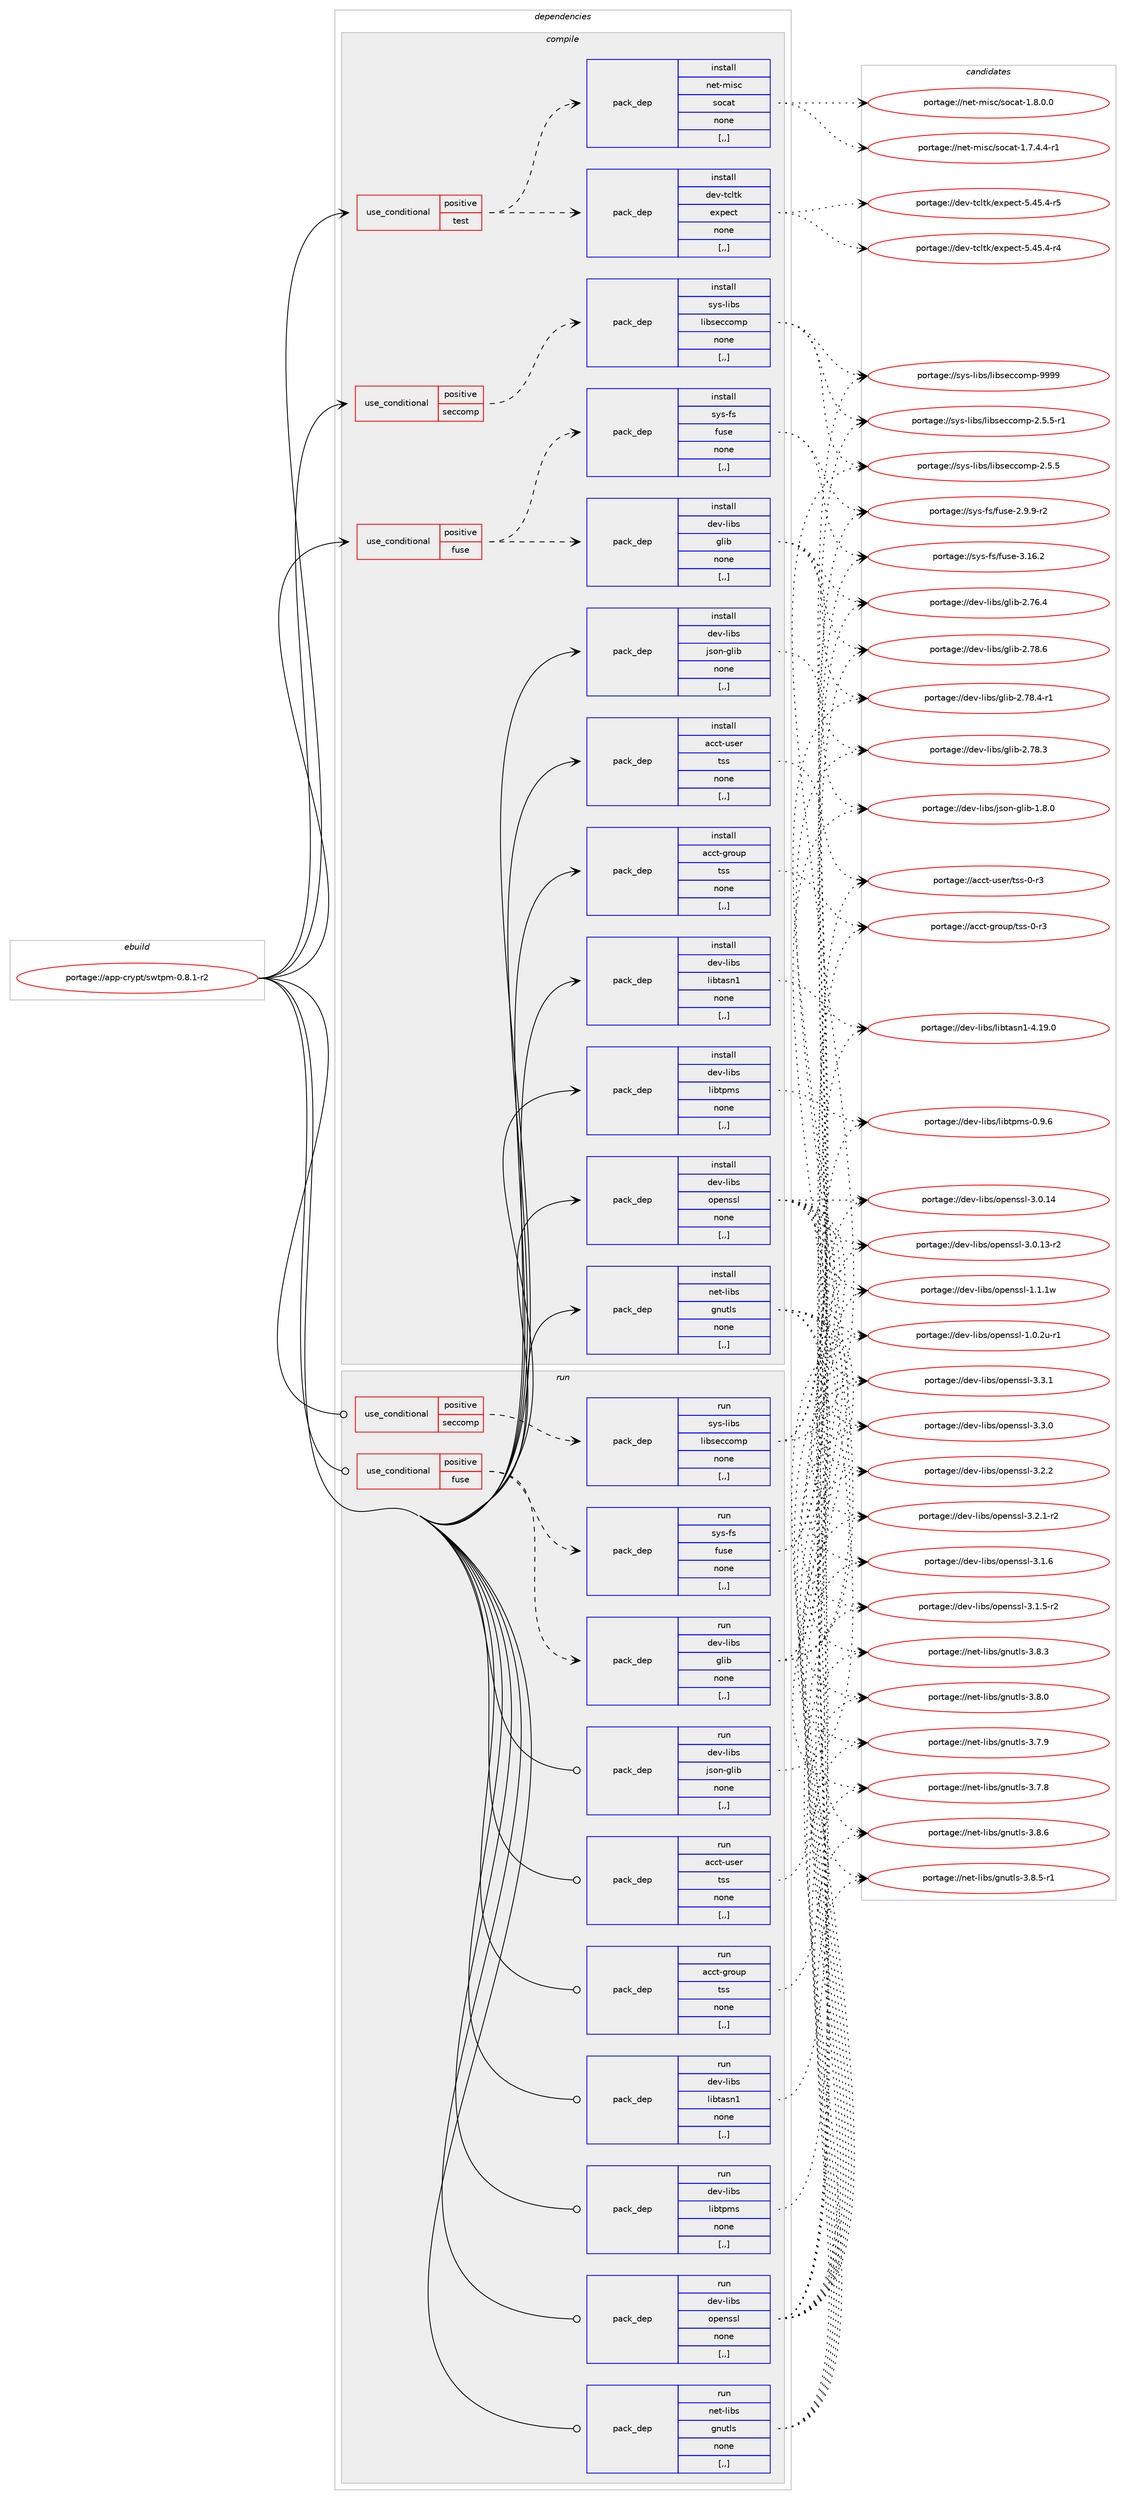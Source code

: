 digraph prolog {

# *************
# Graph options
# *************

newrank=true;
concentrate=true;
compound=true;
graph [rankdir=LR,fontname=Helvetica,fontsize=10,ranksep=1.5];#, ranksep=2.5, nodesep=0.2];
edge  [arrowhead=vee];
node  [fontname=Helvetica,fontsize=10];

# **********
# The ebuild
# **********

subgraph cluster_leftcol {
color=gray;
rank=same;
label=<<i>ebuild</i>>;
id [label="portage://app-crypt/swtpm-0.8.1-r2", color=red, width=4, href="../app-crypt/swtpm-0.8.1-r2.svg"];
}

# ****************
# The dependencies
# ****************

subgraph cluster_midcol {
color=gray;
label=<<i>dependencies</i>>;
subgraph cluster_compile {
fillcolor="#eeeeee";
style=filled;
label=<<i>compile</i>>;
subgraph cond3742 {
dependency14191 [label=<<TABLE BORDER="0" CELLBORDER="1" CELLSPACING="0" CELLPADDING="4"><TR><TD ROWSPAN="3" CELLPADDING="10">use_conditional</TD></TR><TR><TD>positive</TD></TR><TR><TD>fuse</TD></TR></TABLE>>, shape=none, color=red];
subgraph pack10361 {
dependency14192 [label=<<TABLE BORDER="0" CELLBORDER="1" CELLSPACING="0" CELLPADDING="4" WIDTH="220"><TR><TD ROWSPAN="6" CELLPADDING="30">pack_dep</TD></TR><TR><TD WIDTH="110">install</TD></TR><TR><TD>dev-libs</TD></TR><TR><TD>glib</TD></TR><TR><TD>none</TD></TR><TR><TD>[,,]</TD></TR></TABLE>>, shape=none, color=blue];
}
dependency14191:e -> dependency14192:w [weight=20,style="dashed",arrowhead="vee"];
subgraph pack10362 {
dependency14193 [label=<<TABLE BORDER="0" CELLBORDER="1" CELLSPACING="0" CELLPADDING="4" WIDTH="220"><TR><TD ROWSPAN="6" CELLPADDING="30">pack_dep</TD></TR><TR><TD WIDTH="110">install</TD></TR><TR><TD>sys-fs</TD></TR><TR><TD>fuse</TD></TR><TR><TD>none</TD></TR><TR><TD>[,,]</TD></TR></TABLE>>, shape=none, color=blue];
}
dependency14191:e -> dependency14193:w [weight=20,style="dashed",arrowhead="vee"];
}
id:e -> dependency14191:w [weight=20,style="solid",arrowhead="vee"];
subgraph cond3743 {
dependency14194 [label=<<TABLE BORDER="0" CELLBORDER="1" CELLSPACING="0" CELLPADDING="4"><TR><TD ROWSPAN="3" CELLPADDING="10">use_conditional</TD></TR><TR><TD>positive</TD></TR><TR><TD>seccomp</TD></TR></TABLE>>, shape=none, color=red];
subgraph pack10363 {
dependency14195 [label=<<TABLE BORDER="0" CELLBORDER="1" CELLSPACING="0" CELLPADDING="4" WIDTH="220"><TR><TD ROWSPAN="6" CELLPADDING="30">pack_dep</TD></TR><TR><TD WIDTH="110">install</TD></TR><TR><TD>sys-libs</TD></TR><TR><TD>libseccomp</TD></TR><TR><TD>none</TD></TR><TR><TD>[,,]</TD></TR></TABLE>>, shape=none, color=blue];
}
dependency14194:e -> dependency14195:w [weight=20,style="dashed",arrowhead="vee"];
}
id:e -> dependency14194:w [weight=20,style="solid",arrowhead="vee"];
subgraph cond3744 {
dependency14196 [label=<<TABLE BORDER="0" CELLBORDER="1" CELLSPACING="0" CELLPADDING="4"><TR><TD ROWSPAN="3" CELLPADDING="10">use_conditional</TD></TR><TR><TD>positive</TD></TR><TR><TD>test</TD></TR></TABLE>>, shape=none, color=red];
subgraph pack10364 {
dependency14197 [label=<<TABLE BORDER="0" CELLBORDER="1" CELLSPACING="0" CELLPADDING="4" WIDTH="220"><TR><TD ROWSPAN="6" CELLPADDING="30">pack_dep</TD></TR><TR><TD WIDTH="110">install</TD></TR><TR><TD>net-misc</TD></TR><TR><TD>socat</TD></TR><TR><TD>none</TD></TR><TR><TD>[,,]</TD></TR></TABLE>>, shape=none, color=blue];
}
dependency14196:e -> dependency14197:w [weight=20,style="dashed",arrowhead="vee"];
subgraph pack10365 {
dependency14198 [label=<<TABLE BORDER="0" CELLBORDER="1" CELLSPACING="0" CELLPADDING="4" WIDTH="220"><TR><TD ROWSPAN="6" CELLPADDING="30">pack_dep</TD></TR><TR><TD WIDTH="110">install</TD></TR><TR><TD>dev-tcltk</TD></TR><TR><TD>expect</TD></TR><TR><TD>none</TD></TR><TR><TD>[,,]</TD></TR></TABLE>>, shape=none, color=blue];
}
dependency14196:e -> dependency14198:w [weight=20,style="dashed",arrowhead="vee"];
}
id:e -> dependency14196:w [weight=20,style="solid",arrowhead="vee"];
subgraph pack10366 {
dependency14199 [label=<<TABLE BORDER="0" CELLBORDER="1" CELLSPACING="0" CELLPADDING="4" WIDTH="220"><TR><TD ROWSPAN="6" CELLPADDING="30">pack_dep</TD></TR><TR><TD WIDTH="110">install</TD></TR><TR><TD>acct-group</TD></TR><TR><TD>tss</TD></TR><TR><TD>none</TD></TR><TR><TD>[,,]</TD></TR></TABLE>>, shape=none, color=blue];
}
id:e -> dependency14199:w [weight=20,style="solid",arrowhead="vee"];
subgraph pack10367 {
dependency14200 [label=<<TABLE BORDER="0" CELLBORDER="1" CELLSPACING="0" CELLPADDING="4" WIDTH="220"><TR><TD ROWSPAN="6" CELLPADDING="30">pack_dep</TD></TR><TR><TD WIDTH="110">install</TD></TR><TR><TD>acct-user</TD></TR><TR><TD>tss</TD></TR><TR><TD>none</TD></TR><TR><TD>[,,]</TD></TR></TABLE>>, shape=none, color=blue];
}
id:e -> dependency14200:w [weight=20,style="solid",arrowhead="vee"];
subgraph pack10368 {
dependency14201 [label=<<TABLE BORDER="0" CELLBORDER="1" CELLSPACING="0" CELLPADDING="4" WIDTH="220"><TR><TD ROWSPAN="6" CELLPADDING="30">pack_dep</TD></TR><TR><TD WIDTH="110">install</TD></TR><TR><TD>dev-libs</TD></TR><TR><TD>json-glib</TD></TR><TR><TD>none</TD></TR><TR><TD>[,,]</TD></TR></TABLE>>, shape=none, color=blue];
}
id:e -> dependency14201:w [weight=20,style="solid",arrowhead="vee"];
subgraph pack10369 {
dependency14202 [label=<<TABLE BORDER="0" CELLBORDER="1" CELLSPACING="0" CELLPADDING="4" WIDTH="220"><TR><TD ROWSPAN="6" CELLPADDING="30">pack_dep</TD></TR><TR><TD WIDTH="110">install</TD></TR><TR><TD>dev-libs</TD></TR><TR><TD>libtasn1</TD></TR><TR><TD>none</TD></TR><TR><TD>[,,]</TD></TR></TABLE>>, shape=none, color=blue];
}
id:e -> dependency14202:w [weight=20,style="solid",arrowhead="vee"];
subgraph pack10370 {
dependency14203 [label=<<TABLE BORDER="0" CELLBORDER="1" CELLSPACING="0" CELLPADDING="4" WIDTH="220"><TR><TD ROWSPAN="6" CELLPADDING="30">pack_dep</TD></TR><TR><TD WIDTH="110">install</TD></TR><TR><TD>dev-libs</TD></TR><TR><TD>libtpms</TD></TR><TR><TD>none</TD></TR><TR><TD>[,,]</TD></TR></TABLE>>, shape=none, color=blue];
}
id:e -> dependency14203:w [weight=20,style="solid",arrowhead="vee"];
subgraph pack10371 {
dependency14204 [label=<<TABLE BORDER="0" CELLBORDER="1" CELLSPACING="0" CELLPADDING="4" WIDTH="220"><TR><TD ROWSPAN="6" CELLPADDING="30">pack_dep</TD></TR><TR><TD WIDTH="110">install</TD></TR><TR><TD>dev-libs</TD></TR><TR><TD>openssl</TD></TR><TR><TD>none</TD></TR><TR><TD>[,,]</TD></TR></TABLE>>, shape=none, color=blue];
}
id:e -> dependency14204:w [weight=20,style="solid",arrowhead="vee"];
subgraph pack10372 {
dependency14205 [label=<<TABLE BORDER="0" CELLBORDER="1" CELLSPACING="0" CELLPADDING="4" WIDTH="220"><TR><TD ROWSPAN="6" CELLPADDING="30">pack_dep</TD></TR><TR><TD WIDTH="110">install</TD></TR><TR><TD>net-libs</TD></TR><TR><TD>gnutls</TD></TR><TR><TD>none</TD></TR><TR><TD>[,,]</TD></TR></TABLE>>, shape=none, color=blue];
}
id:e -> dependency14205:w [weight=20,style="solid",arrowhead="vee"];
}
subgraph cluster_compileandrun {
fillcolor="#eeeeee";
style=filled;
label=<<i>compile and run</i>>;
}
subgraph cluster_run {
fillcolor="#eeeeee";
style=filled;
label=<<i>run</i>>;
subgraph cond3745 {
dependency14206 [label=<<TABLE BORDER="0" CELLBORDER="1" CELLSPACING="0" CELLPADDING="4"><TR><TD ROWSPAN="3" CELLPADDING="10">use_conditional</TD></TR><TR><TD>positive</TD></TR><TR><TD>fuse</TD></TR></TABLE>>, shape=none, color=red];
subgraph pack10373 {
dependency14207 [label=<<TABLE BORDER="0" CELLBORDER="1" CELLSPACING="0" CELLPADDING="4" WIDTH="220"><TR><TD ROWSPAN="6" CELLPADDING="30">pack_dep</TD></TR><TR><TD WIDTH="110">run</TD></TR><TR><TD>dev-libs</TD></TR><TR><TD>glib</TD></TR><TR><TD>none</TD></TR><TR><TD>[,,]</TD></TR></TABLE>>, shape=none, color=blue];
}
dependency14206:e -> dependency14207:w [weight=20,style="dashed",arrowhead="vee"];
subgraph pack10374 {
dependency14208 [label=<<TABLE BORDER="0" CELLBORDER="1" CELLSPACING="0" CELLPADDING="4" WIDTH="220"><TR><TD ROWSPAN="6" CELLPADDING="30">pack_dep</TD></TR><TR><TD WIDTH="110">run</TD></TR><TR><TD>sys-fs</TD></TR><TR><TD>fuse</TD></TR><TR><TD>none</TD></TR><TR><TD>[,,]</TD></TR></TABLE>>, shape=none, color=blue];
}
dependency14206:e -> dependency14208:w [weight=20,style="dashed",arrowhead="vee"];
}
id:e -> dependency14206:w [weight=20,style="solid",arrowhead="odot"];
subgraph cond3746 {
dependency14209 [label=<<TABLE BORDER="0" CELLBORDER="1" CELLSPACING="0" CELLPADDING="4"><TR><TD ROWSPAN="3" CELLPADDING="10">use_conditional</TD></TR><TR><TD>positive</TD></TR><TR><TD>seccomp</TD></TR></TABLE>>, shape=none, color=red];
subgraph pack10375 {
dependency14210 [label=<<TABLE BORDER="0" CELLBORDER="1" CELLSPACING="0" CELLPADDING="4" WIDTH="220"><TR><TD ROWSPAN="6" CELLPADDING="30">pack_dep</TD></TR><TR><TD WIDTH="110">run</TD></TR><TR><TD>sys-libs</TD></TR><TR><TD>libseccomp</TD></TR><TR><TD>none</TD></TR><TR><TD>[,,]</TD></TR></TABLE>>, shape=none, color=blue];
}
dependency14209:e -> dependency14210:w [weight=20,style="dashed",arrowhead="vee"];
}
id:e -> dependency14209:w [weight=20,style="solid",arrowhead="odot"];
subgraph pack10376 {
dependency14211 [label=<<TABLE BORDER="0" CELLBORDER="1" CELLSPACING="0" CELLPADDING="4" WIDTH="220"><TR><TD ROWSPAN="6" CELLPADDING="30">pack_dep</TD></TR><TR><TD WIDTH="110">run</TD></TR><TR><TD>acct-group</TD></TR><TR><TD>tss</TD></TR><TR><TD>none</TD></TR><TR><TD>[,,]</TD></TR></TABLE>>, shape=none, color=blue];
}
id:e -> dependency14211:w [weight=20,style="solid",arrowhead="odot"];
subgraph pack10377 {
dependency14212 [label=<<TABLE BORDER="0" CELLBORDER="1" CELLSPACING="0" CELLPADDING="4" WIDTH="220"><TR><TD ROWSPAN="6" CELLPADDING="30">pack_dep</TD></TR><TR><TD WIDTH="110">run</TD></TR><TR><TD>acct-user</TD></TR><TR><TD>tss</TD></TR><TR><TD>none</TD></TR><TR><TD>[,,]</TD></TR></TABLE>>, shape=none, color=blue];
}
id:e -> dependency14212:w [weight=20,style="solid",arrowhead="odot"];
subgraph pack10378 {
dependency14213 [label=<<TABLE BORDER="0" CELLBORDER="1" CELLSPACING="0" CELLPADDING="4" WIDTH="220"><TR><TD ROWSPAN="6" CELLPADDING="30">pack_dep</TD></TR><TR><TD WIDTH="110">run</TD></TR><TR><TD>dev-libs</TD></TR><TR><TD>json-glib</TD></TR><TR><TD>none</TD></TR><TR><TD>[,,]</TD></TR></TABLE>>, shape=none, color=blue];
}
id:e -> dependency14213:w [weight=20,style="solid",arrowhead="odot"];
subgraph pack10379 {
dependency14214 [label=<<TABLE BORDER="0" CELLBORDER="1" CELLSPACING="0" CELLPADDING="4" WIDTH="220"><TR><TD ROWSPAN="6" CELLPADDING="30">pack_dep</TD></TR><TR><TD WIDTH="110">run</TD></TR><TR><TD>dev-libs</TD></TR><TR><TD>libtasn1</TD></TR><TR><TD>none</TD></TR><TR><TD>[,,]</TD></TR></TABLE>>, shape=none, color=blue];
}
id:e -> dependency14214:w [weight=20,style="solid",arrowhead="odot"];
subgraph pack10380 {
dependency14215 [label=<<TABLE BORDER="0" CELLBORDER="1" CELLSPACING="0" CELLPADDING="4" WIDTH="220"><TR><TD ROWSPAN="6" CELLPADDING="30">pack_dep</TD></TR><TR><TD WIDTH="110">run</TD></TR><TR><TD>dev-libs</TD></TR><TR><TD>libtpms</TD></TR><TR><TD>none</TD></TR><TR><TD>[,,]</TD></TR></TABLE>>, shape=none, color=blue];
}
id:e -> dependency14215:w [weight=20,style="solid",arrowhead="odot"];
subgraph pack10381 {
dependency14216 [label=<<TABLE BORDER="0" CELLBORDER="1" CELLSPACING="0" CELLPADDING="4" WIDTH="220"><TR><TD ROWSPAN="6" CELLPADDING="30">pack_dep</TD></TR><TR><TD WIDTH="110">run</TD></TR><TR><TD>dev-libs</TD></TR><TR><TD>openssl</TD></TR><TR><TD>none</TD></TR><TR><TD>[,,]</TD></TR></TABLE>>, shape=none, color=blue];
}
id:e -> dependency14216:w [weight=20,style="solid",arrowhead="odot"];
subgraph pack10382 {
dependency14217 [label=<<TABLE BORDER="0" CELLBORDER="1" CELLSPACING="0" CELLPADDING="4" WIDTH="220"><TR><TD ROWSPAN="6" CELLPADDING="30">pack_dep</TD></TR><TR><TD WIDTH="110">run</TD></TR><TR><TD>net-libs</TD></TR><TR><TD>gnutls</TD></TR><TR><TD>none</TD></TR><TR><TD>[,,]</TD></TR></TABLE>>, shape=none, color=blue];
}
id:e -> dependency14217:w [weight=20,style="solid",arrowhead="odot"];
}
}

# **************
# The candidates
# **************

subgraph cluster_choices {
rank=same;
color=gray;
label=<<i>candidates</i>>;

subgraph choice10361 {
color=black;
nodesep=1;
choice1001011184510810598115471031081059845504655564654 [label="portage://dev-libs/glib-2.78.6", color=red, width=4,href="../dev-libs/glib-2.78.6.svg"];
choice10010111845108105981154710310810598455046555646524511449 [label="portage://dev-libs/glib-2.78.4-r1", color=red, width=4,href="../dev-libs/glib-2.78.4-r1.svg"];
choice1001011184510810598115471031081059845504655564651 [label="portage://dev-libs/glib-2.78.3", color=red, width=4,href="../dev-libs/glib-2.78.3.svg"];
choice1001011184510810598115471031081059845504655544652 [label="portage://dev-libs/glib-2.76.4", color=red, width=4,href="../dev-libs/glib-2.76.4.svg"];
dependency14192:e -> choice1001011184510810598115471031081059845504655564654:w [style=dotted,weight="100"];
dependency14192:e -> choice10010111845108105981154710310810598455046555646524511449:w [style=dotted,weight="100"];
dependency14192:e -> choice1001011184510810598115471031081059845504655564651:w [style=dotted,weight="100"];
dependency14192:e -> choice1001011184510810598115471031081059845504655544652:w [style=dotted,weight="100"];
}
subgraph choice10362 {
color=black;
nodesep=1;
choice115121115451021154710211711510145514649544650 [label="portage://sys-fs/fuse-3.16.2", color=red, width=4,href="../sys-fs/fuse-3.16.2.svg"];
choice11512111545102115471021171151014550465746574511450 [label="portage://sys-fs/fuse-2.9.9-r2", color=red, width=4,href="../sys-fs/fuse-2.9.9-r2.svg"];
dependency14193:e -> choice115121115451021154710211711510145514649544650:w [style=dotted,weight="100"];
dependency14193:e -> choice11512111545102115471021171151014550465746574511450:w [style=dotted,weight="100"];
}
subgraph choice10363 {
color=black;
nodesep=1;
choice1151211154510810598115471081059811510199991111091124557575757 [label="portage://sys-libs/libseccomp-9999", color=red, width=4,href="../sys-libs/libseccomp-9999.svg"];
choice1151211154510810598115471081059811510199991111091124550465346534511449 [label="portage://sys-libs/libseccomp-2.5.5-r1", color=red, width=4,href="../sys-libs/libseccomp-2.5.5-r1.svg"];
choice115121115451081059811547108105981151019999111109112455046534653 [label="portage://sys-libs/libseccomp-2.5.5", color=red, width=4,href="../sys-libs/libseccomp-2.5.5.svg"];
dependency14195:e -> choice1151211154510810598115471081059811510199991111091124557575757:w [style=dotted,weight="100"];
dependency14195:e -> choice1151211154510810598115471081059811510199991111091124550465346534511449:w [style=dotted,weight="100"];
dependency14195:e -> choice115121115451081059811547108105981151019999111109112455046534653:w [style=dotted,weight="100"];
}
subgraph choice10364 {
color=black;
nodesep=1;
choice11010111645109105115994711511199971164549465646484648 [label="portage://net-misc/socat-1.8.0.0", color=red, width=4,href="../net-misc/socat-1.8.0.0.svg"];
choice110101116451091051159947115111999711645494655465246524511449 [label="portage://net-misc/socat-1.7.4.4-r1", color=red, width=4,href="../net-misc/socat-1.7.4.4-r1.svg"];
dependency14197:e -> choice11010111645109105115994711511199971164549465646484648:w [style=dotted,weight="100"];
dependency14197:e -> choice110101116451091051159947115111999711645494655465246524511449:w [style=dotted,weight="100"];
}
subgraph choice10365 {
color=black;
nodesep=1;
choice10010111845116991081161074710112011210199116455346525346524511453 [label="portage://dev-tcltk/expect-5.45.4-r5", color=red, width=4,href="../dev-tcltk/expect-5.45.4-r5.svg"];
choice10010111845116991081161074710112011210199116455346525346524511452 [label="portage://dev-tcltk/expect-5.45.4-r4", color=red, width=4,href="../dev-tcltk/expect-5.45.4-r4.svg"];
dependency14198:e -> choice10010111845116991081161074710112011210199116455346525346524511453:w [style=dotted,weight="100"];
dependency14198:e -> choice10010111845116991081161074710112011210199116455346525346524511452:w [style=dotted,weight="100"];
}
subgraph choice10366 {
color=black;
nodesep=1;
choice979999116451031141111171124711611511545484511451 [label="portage://acct-group/tss-0-r3", color=red, width=4,href="../acct-group/tss-0-r3.svg"];
dependency14199:e -> choice979999116451031141111171124711611511545484511451:w [style=dotted,weight="100"];
}
subgraph choice10367 {
color=black;
nodesep=1;
choice979999116451171151011144711611511545484511451 [label="portage://acct-user/tss-0-r3", color=red, width=4,href="../acct-user/tss-0-r3.svg"];
dependency14200:e -> choice979999116451171151011144711611511545484511451:w [style=dotted,weight="100"];
}
subgraph choice10368 {
color=black;
nodesep=1;
choice1001011184510810598115471061151111104510310810598454946564648 [label="portage://dev-libs/json-glib-1.8.0", color=red, width=4,href="../dev-libs/json-glib-1.8.0.svg"];
dependency14201:e -> choice1001011184510810598115471061151111104510310810598454946564648:w [style=dotted,weight="100"];
}
subgraph choice10369 {
color=black;
nodesep=1;
choice10010111845108105981154710810598116971151104945524649574648 [label="portage://dev-libs/libtasn1-4.19.0", color=red, width=4,href="../dev-libs/libtasn1-4.19.0.svg"];
dependency14202:e -> choice10010111845108105981154710810598116971151104945524649574648:w [style=dotted,weight="100"];
}
subgraph choice10370 {
color=black;
nodesep=1;
choice10010111845108105981154710810598116112109115454846574654 [label="portage://dev-libs/libtpms-0.9.6", color=red, width=4,href="../dev-libs/libtpms-0.9.6.svg"];
dependency14203:e -> choice10010111845108105981154710810598116112109115454846574654:w [style=dotted,weight="100"];
}
subgraph choice10371 {
color=black;
nodesep=1;
choice100101118451081059811547111112101110115115108455146514649 [label="portage://dev-libs/openssl-3.3.1", color=red, width=4,href="../dev-libs/openssl-3.3.1.svg"];
choice100101118451081059811547111112101110115115108455146514648 [label="portage://dev-libs/openssl-3.3.0", color=red, width=4,href="../dev-libs/openssl-3.3.0.svg"];
choice100101118451081059811547111112101110115115108455146504650 [label="portage://dev-libs/openssl-3.2.2", color=red, width=4,href="../dev-libs/openssl-3.2.2.svg"];
choice1001011184510810598115471111121011101151151084551465046494511450 [label="portage://dev-libs/openssl-3.2.1-r2", color=red, width=4,href="../dev-libs/openssl-3.2.1-r2.svg"];
choice100101118451081059811547111112101110115115108455146494654 [label="portage://dev-libs/openssl-3.1.6", color=red, width=4,href="../dev-libs/openssl-3.1.6.svg"];
choice1001011184510810598115471111121011101151151084551464946534511450 [label="portage://dev-libs/openssl-3.1.5-r2", color=red, width=4,href="../dev-libs/openssl-3.1.5-r2.svg"];
choice10010111845108105981154711111210111011511510845514648464952 [label="portage://dev-libs/openssl-3.0.14", color=red, width=4,href="../dev-libs/openssl-3.0.14.svg"];
choice100101118451081059811547111112101110115115108455146484649514511450 [label="portage://dev-libs/openssl-3.0.13-r2", color=red, width=4,href="../dev-libs/openssl-3.0.13-r2.svg"];
choice100101118451081059811547111112101110115115108454946494649119 [label="portage://dev-libs/openssl-1.1.1w", color=red, width=4,href="../dev-libs/openssl-1.1.1w.svg"];
choice1001011184510810598115471111121011101151151084549464846501174511449 [label="portage://dev-libs/openssl-1.0.2u-r1", color=red, width=4,href="../dev-libs/openssl-1.0.2u-r1.svg"];
dependency14204:e -> choice100101118451081059811547111112101110115115108455146514649:w [style=dotted,weight="100"];
dependency14204:e -> choice100101118451081059811547111112101110115115108455146514648:w [style=dotted,weight="100"];
dependency14204:e -> choice100101118451081059811547111112101110115115108455146504650:w [style=dotted,weight="100"];
dependency14204:e -> choice1001011184510810598115471111121011101151151084551465046494511450:w [style=dotted,weight="100"];
dependency14204:e -> choice100101118451081059811547111112101110115115108455146494654:w [style=dotted,weight="100"];
dependency14204:e -> choice1001011184510810598115471111121011101151151084551464946534511450:w [style=dotted,weight="100"];
dependency14204:e -> choice10010111845108105981154711111210111011511510845514648464952:w [style=dotted,weight="100"];
dependency14204:e -> choice100101118451081059811547111112101110115115108455146484649514511450:w [style=dotted,weight="100"];
dependency14204:e -> choice100101118451081059811547111112101110115115108454946494649119:w [style=dotted,weight="100"];
dependency14204:e -> choice1001011184510810598115471111121011101151151084549464846501174511449:w [style=dotted,weight="100"];
}
subgraph choice10372 {
color=black;
nodesep=1;
choice110101116451081059811547103110117116108115455146564654 [label="portage://net-libs/gnutls-3.8.6", color=red, width=4,href="../net-libs/gnutls-3.8.6.svg"];
choice1101011164510810598115471031101171161081154551465646534511449 [label="portage://net-libs/gnutls-3.8.5-r1", color=red, width=4,href="../net-libs/gnutls-3.8.5-r1.svg"];
choice110101116451081059811547103110117116108115455146564651 [label="portage://net-libs/gnutls-3.8.3", color=red, width=4,href="../net-libs/gnutls-3.8.3.svg"];
choice110101116451081059811547103110117116108115455146564648 [label="portage://net-libs/gnutls-3.8.0", color=red, width=4,href="../net-libs/gnutls-3.8.0.svg"];
choice110101116451081059811547103110117116108115455146554657 [label="portage://net-libs/gnutls-3.7.9", color=red, width=4,href="../net-libs/gnutls-3.7.9.svg"];
choice110101116451081059811547103110117116108115455146554656 [label="portage://net-libs/gnutls-3.7.8", color=red, width=4,href="../net-libs/gnutls-3.7.8.svg"];
dependency14205:e -> choice110101116451081059811547103110117116108115455146564654:w [style=dotted,weight="100"];
dependency14205:e -> choice1101011164510810598115471031101171161081154551465646534511449:w [style=dotted,weight="100"];
dependency14205:e -> choice110101116451081059811547103110117116108115455146564651:w [style=dotted,weight="100"];
dependency14205:e -> choice110101116451081059811547103110117116108115455146564648:w [style=dotted,weight="100"];
dependency14205:e -> choice110101116451081059811547103110117116108115455146554657:w [style=dotted,weight="100"];
dependency14205:e -> choice110101116451081059811547103110117116108115455146554656:w [style=dotted,weight="100"];
}
subgraph choice10373 {
color=black;
nodesep=1;
choice1001011184510810598115471031081059845504655564654 [label="portage://dev-libs/glib-2.78.6", color=red, width=4,href="../dev-libs/glib-2.78.6.svg"];
choice10010111845108105981154710310810598455046555646524511449 [label="portage://dev-libs/glib-2.78.4-r1", color=red, width=4,href="../dev-libs/glib-2.78.4-r1.svg"];
choice1001011184510810598115471031081059845504655564651 [label="portage://dev-libs/glib-2.78.3", color=red, width=4,href="../dev-libs/glib-2.78.3.svg"];
choice1001011184510810598115471031081059845504655544652 [label="portage://dev-libs/glib-2.76.4", color=red, width=4,href="../dev-libs/glib-2.76.4.svg"];
dependency14207:e -> choice1001011184510810598115471031081059845504655564654:w [style=dotted,weight="100"];
dependency14207:e -> choice10010111845108105981154710310810598455046555646524511449:w [style=dotted,weight="100"];
dependency14207:e -> choice1001011184510810598115471031081059845504655564651:w [style=dotted,weight="100"];
dependency14207:e -> choice1001011184510810598115471031081059845504655544652:w [style=dotted,weight="100"];
}
subgraph choice10374 {
color=black;
nodesep=1;
choice115121115451021154710211711510145514649544650 [label="portage://sys-fs/fuse-3.16.2", color=red, width=4,href="../sys-fs/fuse-3.16.2.svg"];
choice11512111545102115471021171151014550465746574511450 [label="portage://sys-fs/fuse-2.9.9-r2", color=red, width=4,href="../sys-fs/fuse-2.9.9-r2.svg"];
dependency14208:e -> choice115121115451021154710211711510145514649544650:w [style=dotted,weight="100"];
dependency14208:e -> choice11512111545102115471021171151014550465746574511450:w [style=dotted,weight="100"];
}
subgraph choice10375 {
color=black;
nodesep=1;
choice1151211154510810598115471081059811510199991111091124557575757 [label="portage://sys-libs/libseccomp-9999", color=red, width=4,href="../sys-libs/libseccomp-9999.svg"];
choice1151211154510810598115471081059811510199991111091124550465346534511449 [label="portage://sys-libs/libseccomp-2.5.5-r1", color=red, width=4,href="../sys-libs/libseccomp-2.5.5-r1.svg"];
choice115121115451081059811547108105981151019999111109112455046534653 [label="portage://sys-libs/libseccomp-2.5.5", color=red, width=4,href="../sys-libs/libseccomp-2.5.5.svg"];
dependency14210:e -> choice1151211154510810598115471081059811510199991111091124557575757:w [style=dotted,weight="100"];
dependency14210:e -> choice1151211154510810598115471081059811510199991111091124550465346534511449:w [style=dotted,weight="100"];
dependency14210:e -> choice115121115451081059811547108105981151019999111109112455046534653:w [style=dotted,weight="100"];
}
subgraph choice10376 {
color=black;
nodesep=1;
choice979999116451031141111171124711611511545484511451 [label="portage://acct-group/tss-0-r3", color=red, width=4,href="../acct-group/tss-0-r3.svg"];
dependency14211:e -> choice979999116451031141111171124711611511545484511451:w [style=dotted,weight="100"];
}
subgraph choice10377 {
color=black;
nodesep=1;
choice979999116451171151011144711611511545484511451 [label="portage://acct-user/tss-0-r3", color=red, width=4,href="../acct-user/tss-0-r3.svg"];
dependency14212:e -> choice979999116451171151011144711611511545484511451:w [style=dotted,weight="100"];
}
subgraph choice10378 {
color=black;
nodesep=1;
choice1001011184510810598115471061151111104510310810598454946564648 [label="portage://dev-libs/json-glib-1.8.0", color=red, width=4,href="../dev-libs/json-glib-1.8.0.svg"];
dependency14213:e -> choice1001011184510810598115471061151111104510310810598454946564648:w [style=dotted,weight="100"];
}
subgraph choice10379 {
color=black;
nodesep=1;
choice10010111845108105981154710810598116971151104945524649574648 [label="portage://dev-libs/libtasn1-4.19.0", color=red, width=4,href="../dev-libs/libtasn1-4.19.0.svg"];
dependency14214:e -> choice10010111845108105981154710810598116971151104945524649574648:w [style=dotted,weight="100"];
}
subgraph choice10380 {
color=black;
nodesep=1;
choice10010111845108105981154710810598116112109115454846574654 [label="portage://dev-libs/libtpms-0.9.6", color=red, width=4,href="../dev-libs/libtpms-0.9.6.svg"];
dependency14215:e -> choice10010111845108105981154710810598116112109115454846574654:w [style=dotted,weight="100"];
}
subgraph choice10381 {
color=black;
nodesep=1;
choice100101118451081059811547111112101110115115108455146514649 [label="portage://dev-libs/openssl-3.3.1", color=red, width=4,href="../dev-libs/openssl-3.3.1.svg"];
choice100101118451081059811547111112101110115115108455146514648 [label="portage://dev-libs/openssl-3.3.0", color=red, width=4,href="../dev-libs/openssl-3.3.0.svg"];
choice100101118451081059811547111112101110115115108455146504650 [label="portage://dev-libs/openssl-3.2.2", color=red, width=4,href="../dev-libs/openssl-3.2.2.svg"];
choice1001011184510810598115471111121011101151151084551465046494511450 [label="portage://dev-libs/openssl-3.2.1-r2", color=red, width=4,href="../dev-libs/openssl-3.2.1-r2.svg"];
choice100101118451081059811547111112101110115115108455146494654 [label="portage://dev-libs/openssl-3.1.6", color=red, width=4,href="../dev-libs/openssl-3.1.6.svg"];
choice1001011184510810598115471111121011101151151084551464946534511450 [label="portage://dev-libs/openssl-3.1.5-r2", color=red, width=4,href="../dev-libs/openssl-3.1.5-r2.svg"];
choice10010111845108105981154711111210111011511510845514648464952 [label="portage://dev-libs/openssl-3.0.14", color=red, width=4,href="../dev-libs/openssl-3.0.14.svg"];
choice100101118451081059811547111112101110115115108455146484649514511450 [label="portage://dev-libs/openssl-3.0.13-r2", color=red, width=4,href="../dev-libs/openssl-3.0.13-r2.svg"];
choice100101118451081059811547111112101110115115108454946494649119 [label="portage://dev-libs/openssl-1.1.1w", color=red, width=4,href="../dev-libs/openssl-1.1.1w.svg"];
choice1001011184510810598115471111121011101151151084549464846501174511449 [label="portage://dev-libs/openssl-1.0.2u-r1", color=red, width=4,href="../dev-libs/openssl-1.0.2u-r1.svg"];
dependency14216:e -> choice100101118451081059811547111112101110115115108455146514649:w [style=dotted,weight="100"];
dependency14216:e -> choice100101118451081059811547111112101110115115108455146514648:w [style=dotted,weight="100"];
dependency14216:e -> choice100101118451081059811547111112101110115115108455146504650:w [style=dotted,weight="100"];
dependency14216:e -> choice1001011184510810598115471111121011101151151084551465046494511450:w [style=dotted,weight="100"];
dependency14216:e -> choice100101118451081059811547111112101110115115108455146494654:w [style=dotted,weight="100"];
dependency14216:e -> choice1001011184510810598115471111121011101151151084551464946534511450:w [style=dotted,weight="100"];
dependency14216:e -> choice10010111845108105981154711111210111011511510845514648464952:w [style=dotted,weight="100"];
dependency14216:e -> choice100101118451081059811547111112101110115115108455146484649514511450:w [style=dotted,weight="100"];
dependency14216:e -> choice100101118451081059811547111112101110115115108454946494649119:w [style=dotted,weight="100"];
dependency14216:e -> choice1001011184510810598115471111121011101151151084549464846501174511449:w [style=dotted,weight="100"];
}
subgraph choice10382 {
color=black;
nodesep=1;
choice110101116451081059811547103110117116108115455146564654 [label="portage://net-libs/gnutls-3.8.6", color=red, width=4,href="../net-libs/gnutls-3.8.6.svg"];
choice1101011164510810598115471031101171161081154551465646534511449 [label="portage://net-libs/gnutls-3.8.5-r1", color=red, width=4,href="../net-libs/gnutls-3.8.5-r1.svg"];
choice110101116451081059811547103110117116108115455146564651 [label="portage://net-libs/gnutls-3.8.3", color=red, width=4,href="../net-libs/gnutls-3.8.3.svg"];
choice110101116451081059811547103110117116108115455146564648 [label="portage://net-libs/gnutls-3.8.0", color=red, width=4,href="../net-libs/gnutls-3.8.0.svg"];
choice110101116451081059811547103110117116108115455146554657 [label="portage://net-libs/gnutls-3.7.9", color=red, width=4,href="../net-libs/gnutls-3.7.9.svg"];
choice110101116451081059811547103110117116108115455146554656 [label="portage://net-libs/gnutls-3.7.8", color=red, width=4,href="../net-libs/gnutls-3.7.8.svg"];
dependency14217:e -> choice110101116451081059811547103110117116108115455146564654:w [style=dotted,weight="100"];
dependency14217:e -> choice1101011164510810598115471031101171161081154551465646534511449:w [style=dotted,weight="100"];
dependency14217:e -> choice110101116451081059811547103110117116108115455146564651:w [style=dotted,weight="100"];
dependency14217:e -> choice110101116451081059811547103110117116108115455146564648:w [style=dotted,weight="100"];
dependency14217:e -> choice110101116451081059811547103110117116108115455146554657:w [style=dotted,weight="100"];
dependency14217:e -> choice110101116451081059811547103110117116108115455146554656:w [style=dotted,weight="100"];
}
}

}
